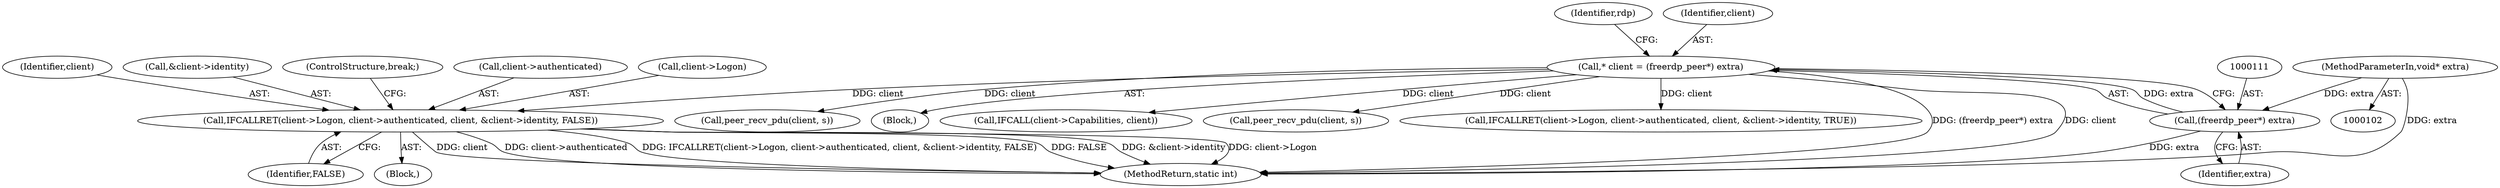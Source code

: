 digraph "0_FreeRDP_0773bb9303d24473fe1185d85a424dfe159aff53_0@pointer" {
"1000191" [label="(Call,IFCALLRET(client->Logon, client->authenticated, client, &client->identity, FALSE))"];
"1000108" [label="(Call,* client = (freerdp_peer*) extra)"];
"1000110" [label="(Call,(freerdp_peer*) extra)"];
"1000105" [label="(MethodParameterIn,void* extra)"];
"1000327" [label="(MethodReturn,static int)"];
"1000195" [label="(Call,client->authenticated)"];
"1000105" [label="(MethodParameterIn,void* extra)"];
"1000110" [label="(Call,(freerdp_peer*) extra)"];
"1000108" [label="(Call,* client = (freerdp_peer*) extra)"];
"1000115" [label="(Identifier,rdp)"];
"1000203" [label="(Identifier,FALSE)"];
"1000300" [label="(Call,peer_recv_pdu(client, s))"];
"1000192" [label="(Call,client->Logon)"];
"1000106" [label="(Block,)"];
"1000112" [label="(Identifier,extra)"];
"1000198" [label="(Identifier,client)"];
"1000276" [label="(Call,IFCALL(client->Capabilities, client))"];
"1000199" [label="(Call,&client->identity)"];
"1000204" [label="(ControlStructure,break;)"];
"1000307" [label="(Call,peer_recv_pdu(client, s))"];
"1000191" [label="(Call,IFCALLRET(client->Logon, client->authenticated, client, &client->identity, FALSE))"];
"1000159" [label="(Call,IFCALLRET(client->Logon, client->authenticated, client, &client->identity, TRUE))"];
"1000109" [label="(Identifier,client)"];
"1000190" [label="(Block,)"];
"1000191" -> "1000190"  [label="AST: "];
"1000191" -> "1000203"  [label="CFG: "];
"1000192" -> "1000191"  [label="AST: "];
"1000195" -> "1000191"  [label="AST: "];
"1000198" -> "1000191"  [label="AST: "];
"1000199" -> "1000191"  [label="AST: "];
"1000203" -> "1000191"  [label="AST: "];
"1000204" -> "1000191"  [label="CFG: "];
"1000191" -> "1000327"  [label="DDG: client->authenticated"];
"1000191" -> "1000327"  [label="DDG: IFCALLRET(client->Logon, client->authenticated, client, &client->identity, FALSE)"];
"1000191" -> "1000327"  [label="DDG: FALSE"];
"1000191" -> "1000327"  [label="DDG: &client->identity"];
"1000191" -> "1000327"  [label="DDG: client->Logon"];
"1000191" -> "1000327"  [label="DDG: client"];
"1000108" -> "1000191"  [label="DDG: client"];
"1000108" -> "1000106"  [label="AST: "];
"1000108" -> "1000110"  [label="CFG: "];
"1000109" -> "1000108"  [label="AST: "];
"1000110" -> "1000108"  [label="AST: "];
"1000115" -> "1000108"  [label="CFG: "];
"1000108" -> "1000327"  [label="DDG: (freerdp_peer*) extra"];
"1000108" -> "1000327"  [label="DDG: client"];
"1000110" -> "1000108"  [label="DDG: extra"];
"1000108" -> "1000159"  [label="DDG: client"];
"1000108" -> "1000276"  [label="DDG: client"];
"1000108" -> "1000300"  [label="DDG: client"];
"1000108" -> "1000307"  [label="DDG: client"];
"1000110" -> "1000112"  [label="CFG: "];
"1000111" -> "1000110"  [label="AST: "];
"1000112" -> "1000110"  [label="AST: "];
"1000110" -> "1000327"  [label="DDG: extra"];
"1000105" -> "1000110"  [label="DDG: extra"];
"1000105" -> "1000102"  [label="AST: "];
"1000105" -> "1000327"  [label="DDG: extra"];
}
